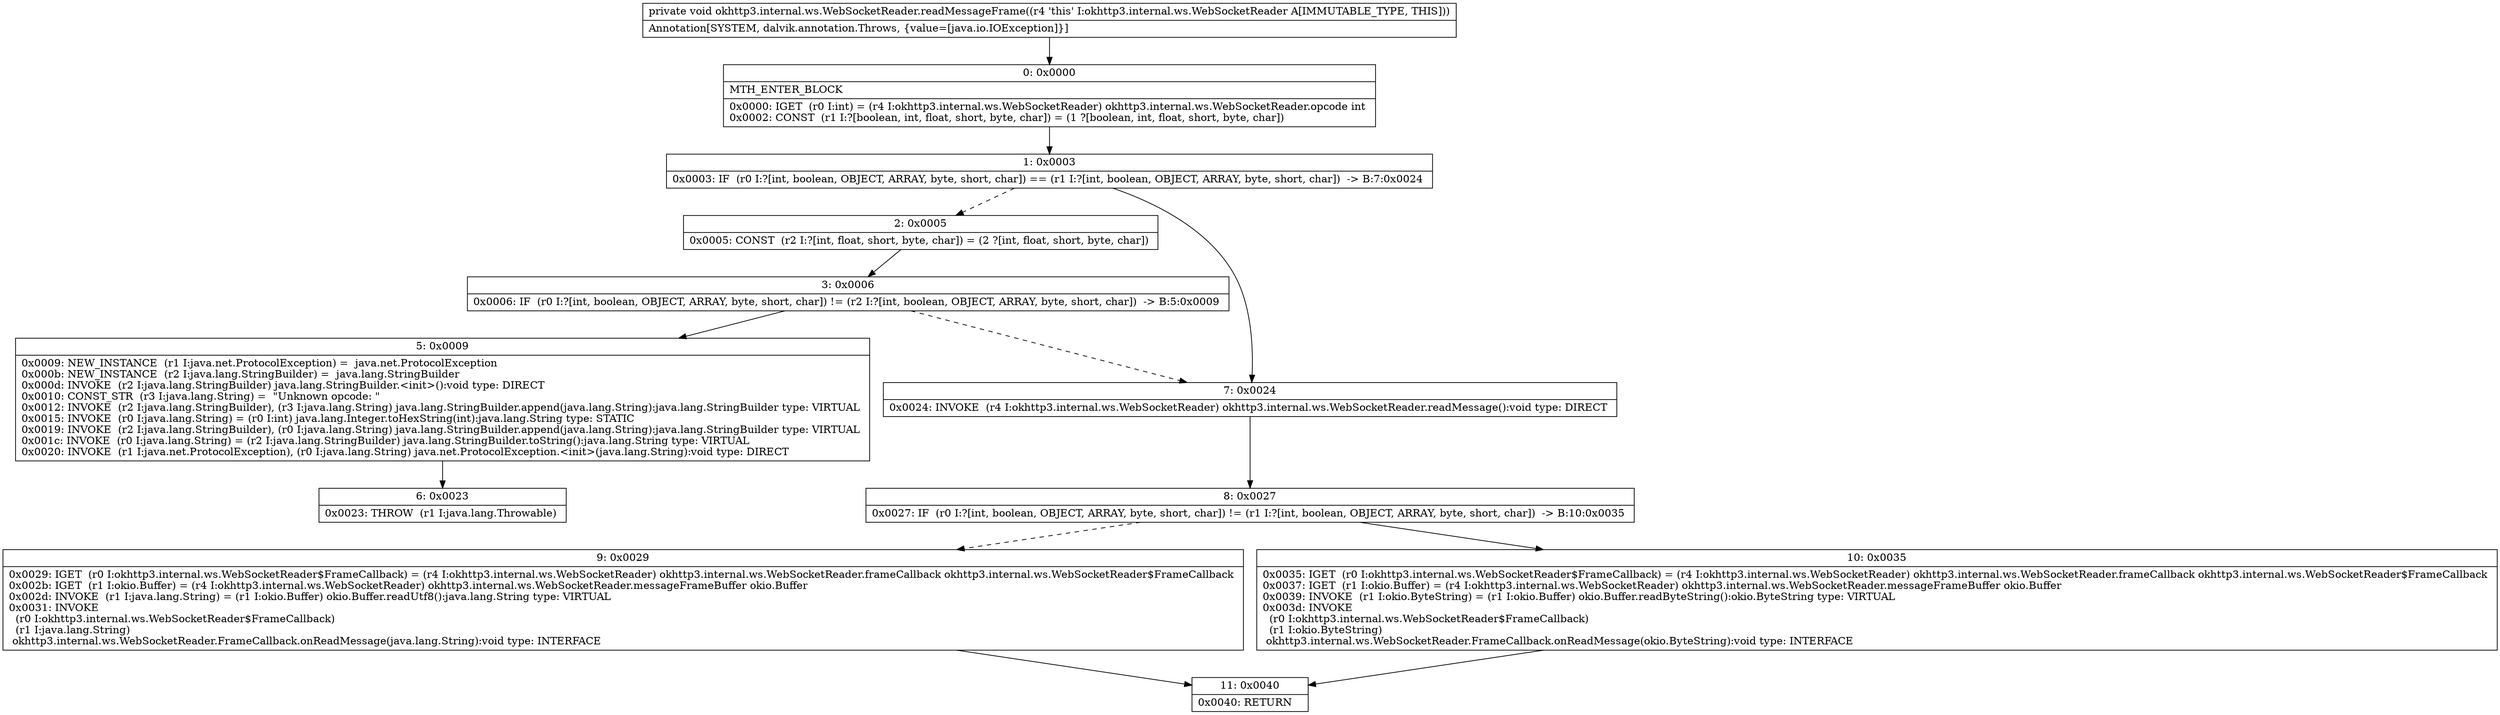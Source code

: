 digraph "CFG forokhttp3.internal.ws.WebSocketReader.readMessageFrame()V" {
Node_0 [shape=record,label="{0\:\ 0x0000|MTH_ENTER_BLOCK\l|0x0000: IGET  (r0 I:int) = (r4 I:okhttp3.internal.ws.WebSocketReader) okhttp3.internal.ws.WebSocketReader.opcode int \l0x0002: CONST  (r1 I:?[boolean, int, float, short, byte, char]) = (1 ?[boolean, int, float, short, byte, char]) \l}"];
Node_1 [shape=record,label="{1\:\ 0x0003|0x0003: IF  (r0 I:?[int, boolean, OBJECT, ARRAY, byte, short, char]) == (r1 I:?[int, boolean, OBJECT, ARRAY, byte, short, char])  \-\> B:7:0x0024 \l}"];
Node_2 [shape=record,label="{2\:\ 0x0005|0x0005: CONST  (r2 I:?[int, float, short, byte, char]) = (2 ?[int, float, short, byte, char]) \l}"];
Node_3 [shape=record,label="{3\:\ 0x0006|0x0006: IF  (r0 I:?[int, boolean, OBJECT, ARRAY, byte, short, char]) != (r2 I:?[int, boolean, OBJECT, ARRAY, byte, short, char])  \-\> B:5:0x0009 \l}"];
Node_5 [shape=record,label="{5\:\ 0x0009|0x0009: NEW_INSTANCE  (r1 I:java.net.ProtocolException) =  java.net.ProtocolException \l0x000b: NEW_INSTANCE  (r2 I:java.lang.StringBuilder) =  java.lang.StringBuilder \l0x000d: INVOKE  (r2 I:java.lang.StringBuilder) java.lang.StringBuilder.\<init\>():void type: DIRECT \l0x0010: CONST_STR  (r3 I:java.lang.String) =  \"Unknown opcode: \" \l0x0012: INVOKE  (r2 I:java.lang.StringBuilder), (r3 I:java.lang.String) java.lang.StringBuilder.append(java.lang.String):java.lang.StringBuilder type: VIRTUAL \l0x0015: INVOKE  (r0 I:java.lang.String) = (r0 I:int) java.lang.Integer.toHexString(int):java.lang.String type: STATIC \l0x0019: INVOKE  (r2 I:java.lang.StringBuilder), (r0 I:java.lang.String) java.lang.StringBuilder.append(java.lang.String):java.lang.StringBuilder type: VIRTUAL \l0x001c: INVOKE  (r0 I:java.lang.String) = (r2 I:java.lang.StringBuilder) java.lang.StringBuilder.toString():java.lang.String type: VIRTUAL \l0x0020: INVOKE  (r1 I:java.net.ProtocolException), (r0 I:java.lang.String) java.net.ProtocolException.\<init\>(java.lang.String):void type: DIRECT \l}"];
Node_6 [shape=record,label="{6\:\ 0x0023|0x0023: THROW  (r1 I:java.lang.Throwable) \l}"];
Node_7 [shape=record,label="{7\:\ 0x0024|0x0024: INVOKE  (r4 I:okhttp3.internal.ws.WebSocketReader) okhttp3.internal.ws.WebSocketReader.readMessage():void type: DIRECT \l}"];
Node_8 [shape=record,label="{8\:\ 0x0027|0x0027: IF  (r0 I:?[int, boolean, OBJECT, ARRAY, byte, short, char]) != (r1 I:?[int, boolean, OBJECT, ARRAY, byte, short, char])  \-\> B:10:0x0035 \l}"];
Node_9 [shape=record,label="{9\:\ 0x0029|0x0029: IGET  (r0 I:okhttp3.internal.ws.WebSocketReader$FrameCallback) = (r4 I:okhttp3.internal.ws.WebSocketReader) okhttp3.internal.ws.WebSocketReader.frameCallback okhttp3.internal.ws.WebSocketReader$FrameCallback \l0x002b: IGET  (r1 I:okio.Buffer) = (r4 I:okhttp3.internal.ws.WebSocketReader) okhttp3.internal.ws.WebSocketReader.messageFrameBuffer okio.Buffer \l0x002d: INVOKE  (r1 I:java.lang.String) = (r1 I:okio.Buffer) okio.Buffer.readUtf8():java.lang.String type: VIRTUAL \l0x0031: INVOKE  \l  (r0 I:okhttp3.internal.ws.WebSocketReader$FrameCallback)\l  (r1 I:java.lang.String)\l okhttp3.internal.ws.WebSocketReader.FrameCallback.onReadMessage(java.lang.String):void type: INTERFACE \l}"];
Node_10 [shape=record,label="{10\:\ 0x0035|0x0035: IGET  (r0 I:okhttp3.internal.ws.WebSocketReader$FrameCallback) = (r4 I:okhttp3.internal.ws.WebSocketReader) okhttp3.internal.ws.WebSocketReader.frameCallback okhttp3.internal.ws.WebSocketReader$FrameCallback \l0x0037: IGET  (r1 I:okio.Buffer) = (r4 I:okhttp3.internal.ws.WebSocketReader) okhttp3.internal.ws.WebSocketReader.messageFrameBuffer okio.Buffer \l0x0039: INVOKE  (r1 I:okio.ByteString) = (r1 I:okio.Buffer) okio.Buffer.readByteString():okio.ByteString type: VIRTUAL \l0x003d: INVOKE  \l  (r0 I:okhttp3.internal.ws.WebSocketReader$FrameCallback)\l  (r1 I:okio.ByteString)\l okhttp3.internal.ws.WebSocketReader.FrameCallback.onReadMessage(okio.ByteString):void type: INTERFACE \l}"];
Node_11 [shape=record,label="{11\:\ 0x0040|0x0040: RETURN   \l}"];
MethodNode[shape=record,label="{private void okhttp3.internal.ws.WebSocketReader.readMessageFrame((r4 'this' I:okhttp3.internal.ws.WebSocketReader A[IMMUTABLE_TYPE, THIS]))  | Annotation[SYSTEM, dalvik.annotation.Throws, \{value=[java.io.IOException]\}]\l}"];
MethodNode -> Node_0;
Node_0 -> Node_1;
Node_1 -> Node_2[style=dashed];
Node_1 -> Node_7;
Node_2 -> Node_3;
Node_3 -> Node_5;
Node_3 -> Node_7[style=dashed];
Node_5 -> Node_6;
Node_7 -> Node_8;
Node_8 -> Node_9[style=dashed];
Node_8 -> Node_10;
Node_9 -> Node_11;
Node_10 -> Node_11;
}

